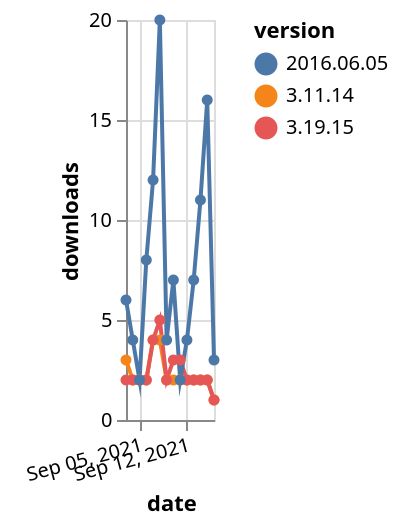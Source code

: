 {"$schema": "https://vega.github.io/schema/vega-lite/v5.json", "description": "A simple bar chart with embedded data.", "data": {"values": [{"date": "2021-09-03", "total": 3354, "delta": 3, "version": "3.11.14"}, {"date": "2021-09-04", "total": 3356, "delta": 2, "version": "3.11.14"}, {"date": "2021-09-05", "total": 3358, "delta": 2, "version": "3.11.14"}, {"date": "2021-09-06", "total": 3360, "delta": 2, "version": "3.11.14"}, {"date": "2021-09-07", "total": 3364, "delta": 4, "version": "3.11.14"}, {"date": "2021-09-08", "total": 3368, "delta": 4, "version": "3.11.14"}, {"date": "2021-09-09", "total": 3370, "delta": 2, "version": "3.11.14"}, {"date": "2021-09-10", "total": 3372, "delta": 2, "version": "3.11.14"}, {"date": "2021-09-11", "total": 3374, "delta": 2, "version": "3.11.14"}, {"date": "2021-09-12", "total": 3376, "delta": 2, "version": "3.11.14"}, {"date": "2021-09-13", "total": 3378, "delta": 2, "version": "3.11.14"}, {"date": "2021-09-14", "total": 3380, "delta": 2, "version": "3.11.14"}, {"date": "2021-09-15", "total": 3382, "delta": 2, "version": "3.11.14"}, {"date": "2021-09-16", "total": 3383, "delta": 1, "version": "3.11.14"}, {"date": "2021-09-03", "total": 4387, "delta": 2, "version": "3.19.15"}, {"date": "2021-09-04", "total": 4389, "delta": 2, "version": "3.19.15"}, {"date": "2021-09-05", "total": 4391, "delta": 2, "version": "3.19.15"}, {"date": "2021-09-06", "total": 4393, "delta": 2, "version": "3.19.15"}, {"date": "2021-09-07", "total": 4397, "delta": 4, "version": "3.19.15"}, {"date": "2021-09-08", "total": 4402, "delta": 5, "version": "3.19.15"}, {"date": "2021-09-09", "total": 4404, "delta": 2, "version": "3.19.15"}, {"date": "2021-09-10", "total": 4407, "delta": 3, "version": "3.19.15"}, {"date": "2021-09-11", "total": 4410, "delta": 3, "version": "3.19.15"}, {"date": "2021-09-12", "total": 4412, "delta": 2, "version": "3.19.15"}, {"date": "2021-09-13", "total": 4414, "delta": 2, "version": "3.19.15"}, {"date": "2021-09-14", "total": 4416, "delta": 2, "version": "3.19.15"}, {"date": "2021-09-15", "total": 4418, "delta": 2, "version": "3.19.15"}, {"date": "2021-09-16", "total": 4419, "delta": 1, "version": "3.19.15"}, {"date": "2021-09-03", "total": 8469, "delta": 6, "version": "2016.06.05"}, {"date": "2021-09-04", "total": 8473, "delta": 4, "version": "2016.06.05"}, {"date": "2021-09-05", "total": 8475, "delta": 2, "version": "2016.06.05"}, {"date": "2021-09-06", "total": 8483, "delta": 8, "version": "2016.06.05"}, {"date": "2021-09-07", "total": 8495, "delta": 12, "version": "2016.06.05"}, {"date": "2021-09-08", "total": 8515, "delta": 20, "version": "2016.06.05"}, {"date": "2021-09-09", "total": 8519, "delta": 4, "version": "2016.06.05"}, {"date": "2021-09-10", "total": 8526, "delta": 7, "version": "2016.06.05"}, {"date": "2021-09-11", "total": 8528, "delta": 2, "version": "2016.06.05"}, {"date": "2021-09-12", "total": 8532, "delta": 4, "version": "2016.06.05"}, {"date": "2021-09-13", "total": 8539, "delta": 7, "version": "2016.06.05"}, {"date": "2021-09-14", "total": 8550, "delta": 11, "version": "2016.06.05"}, {"date": "2021-09-15", "total": 8566, "delta": 16, "version": "2016.06.05"}, {"date": "2021-09-16", "total": 8569, "delta": 3, "version": "2016.06.05"}]}, "width": "container", "mark": {"type": "line", "point": {"filled": true}}, "encoding": {"x": {"field": "date", "type": "temporal", "timeUnit": "yearmonthdate", "title": "date", "axis": {"labelAngle": -15}}, "y": {"field": "delta", "type": "quantitative", "title": "downloads"}, "color": {"field": "version", "type": "nominal"}, "tooltip": {"field": "delta"}}}